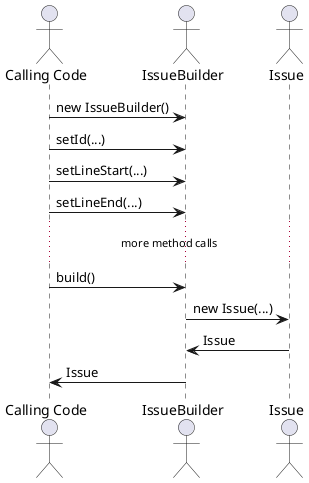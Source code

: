 @startuml
actor "Calling Code" as c
actor IssueBuilder as ib
actor Issue as i

c -> ib: new IssueBuilder()
c -> ib: setId(...)
c -> ib: setLineStart(...)
c -> ib: setLineEnd(...)
... more method calls ...
c -> ib: build()
ib -> i: new Issue(...)
i -> ib: Issue
ib -> c: Issue
@enduml
